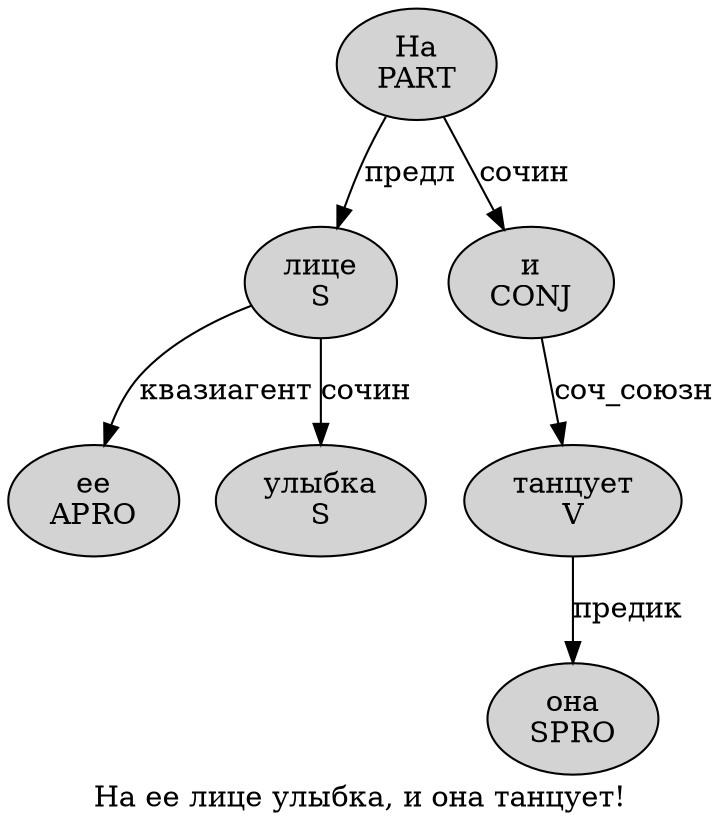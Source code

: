 digraph SENTENCE_1520 {
	graph [label="На ее лице улыбка, и она танцует!"]
	node [style=filled]
		0 [label="На
PART" color="" fillcolor=lightgray penwidth=1 shape=ellipse]
		1 [label="ее
APRO" color="" fillcolor=lightgray penwidth=1 shape=ellipse]
		2 [label="лице
S" color="" fillcolor=lightgray penwidth=1 shape=ellipse]
		3 [label="улыбка
S" color="" fillcolor=lightgray penwidth=1 shape=ellipse]
		5 [label="и
CONJ" color="" fillcolor=lightgray penwidth=1 shape=ellipse]
		6 [label="она
SPRO" color="" fillcolor=lightgray penwidth=1 shape=ellipse]
		7 [label="танцует
V" color="" fillcolor=lightgray penwidth=1 shape=ellipse]
			5 -> 7 [label="соч_союзн"]
			7 -> 6 [label="предик"]
			2 -> 1 [label="квазиагент"]
			2 -> 3 [label="сочин"]
			0 -> 2 [label="предл"]
			0 -> 5 [label="сочин"]
}